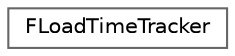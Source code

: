 digraph "Graphical Class Hierarchy"
{
 // INTERACTIVE_SVG=YES
 // LATEX_PDF_SIZE
  bgcolor="transparent";
  edge [fontname=Helvetica,fontsize=10,labelfontname=Helvetica,labelfontsize=10];
  node [fontname=Helvetica,fontsize=10,shape=box,height=0.2,width=0.4];
  rankdir="LR";
  Node0 [id="Node000000",label="FLoadTimeTracker",height=0.2,width=0.4,color="grey40", fillcolor="white", style="filled",URL="$d5/d6d/classFLoadTimeTracker.html",tooltip="High level load time tracker utility (such as initial engine startup or game specific timings)"];
}

